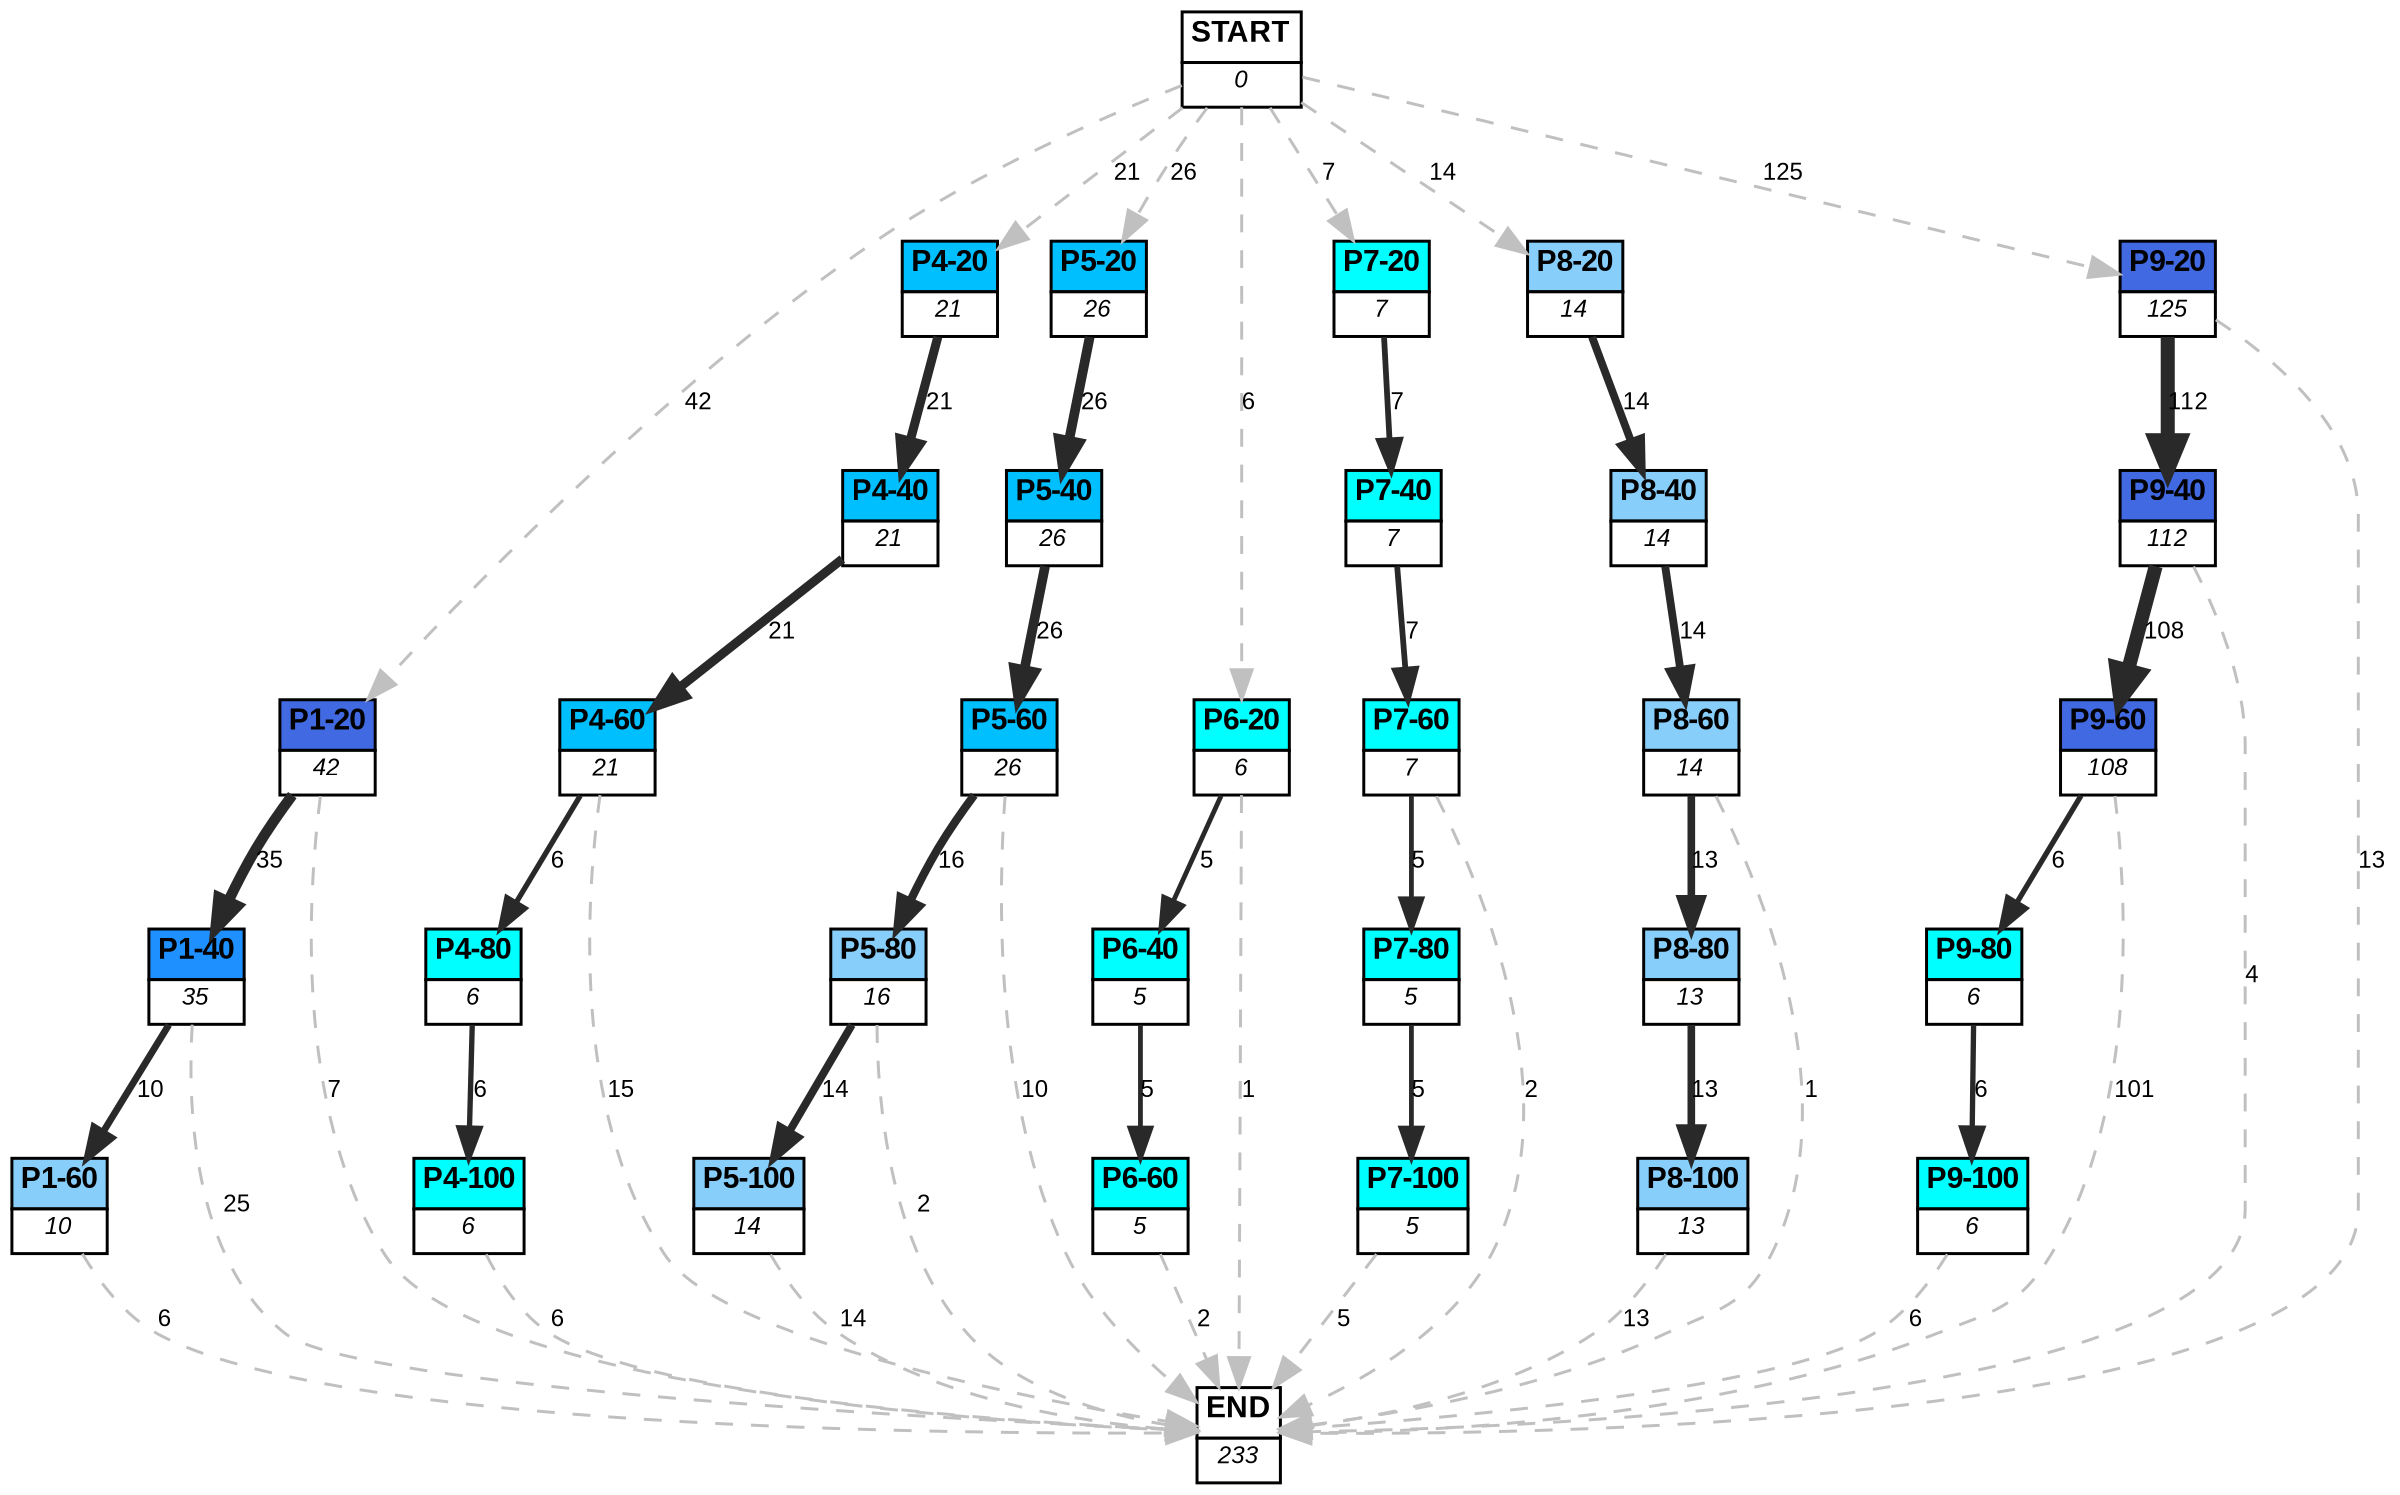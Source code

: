 digraph graphname {
	dpi = 150
	size="16,11!";
	margin = 0;
"P1-20" [shape=plain, label=<<table border="0" cellborder="1" cellspacing="0"><tr><td bgcolor="royalblue"><FONT face="Arial" POINT-SIZE="10"><b>P1-20</b></FONT></td></tr><tr><td bgcolor="white"><FONT face="Arial" POINT-SIZE="8"><i>42</i></FONT></td></tr></table>>]
"P1-40" [shape=plain, label=<<table border="0" cellborder="1" cellspacing="0"><tr><td bgcolor="dodgerblue"><FONT face="Arial" POINT-SIZE="10"><b>P1-40</b></FONT></td></tr><tr><td bgcolor="white"><FONT face="Arial" POINT-SIZE="8"><i>35</i></FONT></td></tr></table>>]
"P1-60" [shape=plain, label=<<table border="0" cellborder="1" cellspacing="0"><tr><td bgcolor="lightskyblue"><FONT face="Arial" POINT-SIZE="10"><b>P1-60</b></FONT></td></tr><tr><td bgcolor="white"><FONT face="Arial" POINT-SIZE="8"><i>10</i></FONT></td></tr></table>>]
"P4-20" [shape=plain, label=<<table border="0" cellborder="1" cellspacing="0"><tr><td bgcolor="deepskyblue"><FONT face="Arial" POINT-SIZE="10"><b>P4-20</b></FONT></td></tr><tr><td bgcolor="white"><FONT face="Arial" POINT-SIZE="8"><i>21</i></FONT></td></tr></table>>]
"P4-40" [shape=plain, label=<<table border="0" cellborder="1" cellspacing="0"><tr><td bgcolor="deepskyblue"><FONT face="Arial" POINT-SIZE="10"><b>P4-40</b></FONT></td></tr><tr><td bgcolor="white"><FONT face="Arial" POINT-SIZE="8"><i>21</i></FONT></td></tr></table>>]
"P4-60" [shape=plain, label=<<table border="0" cellborder="1" cellspacing="0"><tr><td bgcolor="deepskyblue"><FONT face="Arial" POINT-SIZE="10"><b>P4-60</b></FONT></td></tr><tr><td bgcolor="white"><FONT face="Arial" POINT-SIZE="8"><i>21</i></FONT></td></tr></table>>]
"P5-20" [shape=plain, label=<<table border="0" cellborder="1" cellspacing="0"><tr><td bgcolor="deepskyblue"><FONT face="Arial" POINT-SIZE="10"><b>P5-20</b></FONT></td></tr><tr><td bgcolor="white"><FONT face="Arial" POINT-SIZE="8"><i>26</i></FONT></td></tr></table>>]
"P5-40" [shape=plain, label=<<table border="0" cellborder="1" cellspacing="0"><tr><td bgcolor="deepskyblue"><FONT face="Arial" POINT-SIZE="10"><b>P5-40</b></FONT></td></tr><tr><td bgcolor="white"><FONT face="Arial" POINT-SIZE="8"><i>26</i></FONT></td></tr></table>>]
"P5-60" [shape=plain, label=<<table border="0" cellborder="1" cellspacing="0"><tr><td bgcolor="deepskyblue"><FONT face="Arial" POINT-SIZE="10"><b>P5-60</b></FONT></td></tr><tr><td bgcolor="white"><FONT face="Arial" POINT-SIZE="8"><i>26</i></FONT></td></tr></table>>]
"P6-20" [shape=plain, label=<<table border="0" cellborder="1" cellspacing="0"><tr><td bgcolor="aqua"><FONT face="Arial" POINT-SIZE="10"><b>P6-20</b></FONT></td></tr><tr><td bgcolor="white"><FONT face="Arial" POINT-SIZE="8"><i>6</i></FONT></td></tr></table>>]
"P7-20" [shape=plain, label=<<table border="0" cellborder="1" cellspacing="0"><tr><td bgcolor="aqua"><FONT face="Arial" POINT-SIZE="10"><b>P7-20</b></FONT></td></tr><tr><td bgcolor="white"><FONT face="Arial" POINT-SIZE="8"><i>7</i></FONT></td></tr></table>>]
"P7-40" [shape=plain, label=<<table border="0" cellborder="1" cellspacing="0"><tr><td bgcolor="aqua"><FONT face="Arial" POINT-SIZE="10"><b>P7-40</b></FONT></td></tr><tr><td bgcolor="white"><FONT face="Arial" POINT-SIZE="8"><i>7</i></FONT></td></tr></table>>]
"P7-60" [shape=plain, label=<<table border="0" cellborder="1" cellspacing="0"><tr><td bgcolor="aqua"><FONT face="Arial" POINT-SIZE="10"><b>P7-60</b></FONT></td></tr><tr><td bgcolor="white"><FONT face="Arial" POINT-SIZE="8"><i>7</i></FONT></td></tr></table>>]
"P8-20" [shape=plain, label=<<table border="0" cellborder="1" cellspacing="0"><tr><td bgcolor="lightskyblue"><FONT face="Arial" POINT-SIZE="10"><b>P8-20</b></FONT></td></tr><tr><td bgcolor="white"><FONT face="Arial" POINT-SIZE="8"><i>14</i></FONT></td></tr></table>>]
"P8-40" [shape=plain, label=<<table border="0" cellborder="1" cellspacing="0"><tr><td bgcolor="lightskyblue"><FONT face="Arial" POINT-SIZE="10"><b>P8-40</b></FONT></td></tr><tr><td bgcolor="white"><FONT face="Arial" POINT-SIZE="8"><i>14</i></FONT></td></tr></table>>]
"P8-60" [shape=plain, label=<<table border="0" cellborder="1" cellspacing="0"><tr><td bgcolor="lightskyblue"><FONT face="Arial" POINT-SIZE="10"><b>P8-60</b></FONT></td></tr><tr><td bgcolor="white"><FONT face="Arial" POINT-SIZE="8"><i>14</i></FONT></td></tr></table>>]
"P9-20" [shape=plain, label=<<table border="0" cellborder="1" cellspacing="0"><tr><td bgcolor="royalblue"><FONT face="Arial" POINT-SIZE="10"><b>P9-20</b></FONT></td></tr><tr><td bgcolor="white"><FONT face="Arial" POINT-SIZE="8"><i>125</i></FONT></td></tr></table>>]
"P9-40" [shape=plain, label=<<table border="0" cellborder="1" cellspacing="0"><tr><td bgcolor="royalblue"><FONT face="Arial" POINT-SIZE="10"><b>P9-40</b></FONT></td></tr><tr><td bgcolor="white"><FONT face="Arial" POINT-SIZE="8"><i>112</i></FONT></td></tr></table>>]
"P9-60" [shape=plain, label=<<table border="0" cellborder="1" cellspacing="0"><tr><td bgcolor="royalblue"><FONT face="Arial" POINT-SIZE="10"><b>P9-60</b></FONT></td></tr><tr><td bgcolor="white"><FONT face="Arial" POINT-SIZE="8"><i>108</i></FONT></td></tr></table>>]
"P6-40" [shape=plain, label=<<table border="0" cellborder="1" cellspacing="0"><tr><td bgcolor="aqua"><FONT face="Arial" POINT-SIZE="10"><b>P6-40</b></FONT></td></tr><tr><td bgcolor="white"><FONT face="Arial" POINT-SIZE="8"><i>5</i></FONT></td></tr></table>>]
"P6-60" [shape=plain, label=<<table border="0" cellborder="1" cellspacing="0"><tr><td bgcolor="aqua"><FONT face="Arial" POINT-SIZE="10"><b>P6-60</b></FONT></td></tr><tr><td bgcolor="white"><FONT face="Arial" POINT-SIZE="8"><i>5</i></FONT></td></tr></table>>]
"P5-80" [shape=plain, label=<<table border="0" cellborder="1" cellspacing="0"><tr><td bgcolor="lightskyblue"><FONT face="Arial" POINT-SIZE="10"><b>P5-80</b></FONT></td></tr><tr><td bgcolor="white"><FONT face="Arial" POINT-SIZE="8"><i>16</i></FONT></td></tr></table>>]
"P5-100" [shape=plain, label=<<table border="0" cellborder="1" cellspacing="0"><tr><td bgcolor="lightskyblue"><FONT face="Arial" POINT-SIZE="10"><b>P5-100</b></FONT></td></tr><tr><td bgcolor="white"><FONT face="Arial" POINT-SIZE="8"><i>14</i></FONT></td></tr></table>>]
"P8-80" [shape=plain, label=<<table border="0" cellborder="1" cellspacing="0"><tr><td bgcolor="lightskyblue"><FONT face="Arial" POINT-SIZE="10"><b>P8-80</b></FONT></td></tr><tr><td bgcolor="white"><FONT face="Arial" POINT-SIZE="8"><i>13</i></FONT></td></tr></table>>]
"P8-100" [shape=plain, label=<<table border="0" cellborder="1" cellspacing="0"><tr><td bgcolor="lightskyblue"><FONT face="Arial" POINT-SIZE="10"><b>P8-100</b></FONT></td></tr><tr><td bgcolor="white"><FONT face="Arial" POINT-SIZE="8"><i>13</i></FONT></td></tr></table>>]
"P7-80" [shape=plain, label=<<table border="0" cellborder="1" cellspacing="0"><tr><td bgcolor="aqua"><FONT face="Arial" POINT-SIZE="10"><b>P7-80</b></FONT></td></tr><tr><td bgcolor="white"><FONT face="Arial" POINT-SIZE="8"><i>5</i></FONT></td></tr></table>>]
"P7-100" [shape=plain, label=<<table border="0" cellborder="1" cellspacing="0"><tr><td bgcolor="aqua"><FONT face="Arial" POINT-SIZE="10"><b>P7-100</b></FONT></td></tr><tr><td bgcolor="white"><FONT face="Arial" POINT-SIZE="8"><i>5</i></FONT></td></tr></table>>]
"P4-80" [shape=plain, label=<<table border="0" cellborder="1" cellspacing="0"><tr><td bgcolor="aqua"><FONT face="Arial" POINT-SIZE="10"><b>P4-80</b></FONT></td></tr><tr><td bgcolor="white"><FONT face="Arial" POINT-SIZE="8"><i>6</i></FONT></td></tr></table>>]
"P4-100" [shape=plain, label=<<table border="0" cellborder="1" cellspacing="0"><tr><td bgcolor="aqua"><FONT face="Arial" POINT-SIZE="10"><b>P4-100</b></FONT></td></tr><tr><td bgcolor="white"><FONT face="Arial" POINT-SIZE="8"><i>6</i></FONT></td></tr></table>>]
"P9-80" [shape=plain, label=<<table border="0" cellborder="1" cellspacing="0"><tr><td bgcolor="aqua"><FONT face="Arial" POINT-SIZE="10"><b>P9-80</b></FONT></td></tr><tr><td bgcolor="white"><FONT face="Arial" POINT-SIZE="8"><i>6</i></FONT></td></tr></table>>]
"P9-100" [shape=plain, label=<<table border="0" cellborder="1" cellspacing="0"><tr><td bgcolor="aqua"><FONT face="Arial" POINT-SIZE="10"><b>P9-100</b></FONT></td></tr><tr><td bgcolor="white"><FONT face="Arial" POINT-SIZE="8"><i>6</i></FONT></td></tr></table>>]
"START" [shape=plain, label=<<table border="0" cellborder="1" cellspacing="0"><tr><td bgcolor="white"><FONT face="Arial" POINT-SIZE="10"><b>START</b></FONT></td></tr><tr><td bgcolor="white"><FONT face="Arial" POINT-SIZE="8"><i>0</i></FONT></td></tr></table>>]
"END" [shape=plain, label=<<table border="0" cellborder="1" cellspacing="0"><tr><td bgcolor="white"><FONT face="Arial" POINT-SIZE="10"><b>END</b></FONT></td></tr><tr><td bgcolor="white"><FONT face="Arial" POINT-SIZE="8"><i>233</i></FONT></td></tr></table>>]
"P1-20" -> "P1-40" [ color=grey16 penwidth = "3.5553480614894135"label ="35" labelfloat=false fontname="Arial" fontsize=8]
"P1-20" -> "END" [ style = dashed color=grey label ="7" labelfloat=false fontname="Arial" fontsize=8]
"P1-40" -> "P1-60" [ color=grey16 penwidth = "2.302585092994046"label ="10" labelfloat=false fontname="Arial" fontsize=8]
"P1-40" -> "END" [ style = dashed color=grey label ="25" labelfloat=false fontname="Arial" fontsize=8]
"P1-60" -> "END" [ style = dashed color=grey label ="6" labelfloat=false fontname="Arial" fontsize=8]
"P4-20" -> "P4-40" [ color=grey16 penwidth = "3.044522437723423"label ="21" labelfloat=false fontname="Arial" fontsize=8]
"P4-40" -> "P4-60" [ color=grey16 penwidth = "3.044522437723423"label ="21" labelfloat=false fontname="Arial" fontsize=8]
"P4-60" -> "P4-80" [ color=grey16 penwidth = "1.791759469228055"label ="6" labelfloat=false fontname="Arial" fontsize=8]
"P4-60" -> "END" [ style = dashed color=grey label ="15" labelfloat=false fontname="Arial" fontsize=8]
"P5-20" -> "P5-40" [ color=grey16 penwidth = "3.258096538021482"label ="26" labelfloat=false fontname="Arial" fontsize=8]
"P5-40" -> "P5-60" [ color=grey16 penwidth = "3.258096538021482"label ="26" labelfloat=false fontname="Arial" fontsize=8]
"P5-60" -> "P5-80" [ color=grey16 penwidth = "2.772588722239781"label ="16" labelfloat=false fontname="Arial" fontsize=8]
"P5-60" -> "END" [ style = dashed color=grey label ="10" labelfloat=false fontname="Arial" fontsize=8]
"P6-20" -> "P6-40" [ color=grey16 penwidth = "1.6094379124341003"label ="5" labelfloat=false fontname="Arial" fontsize=8]
"P6-20" -> "END" [ style = dashed color=grey label ="1" labelfloat=false fontname="Arial" fontsize=8]
"P7-20" -> "P7-40" [ color=grey16 penwidth = "1.9459101490553132"label ="7" labelfloat=false fontname="Arial" fontsize=8]
"P7-40" -> "P7-60" [ color=grey16 penwidth = "1.9459101490553132"label ="7" labelfloat=false fontname="Arial" fontsize=8]
"P7-60" -> "P7-80" [ color=grey16 penwidth = "1.6094379124341003"label ="5" labelfloat=false fontname="Arial" fontsize=8]
"P7-60" -> "END" [ style = dashed color=grey label ="2" labelfloat=false fontname="Arial" fontsize=8]
"P8-20" -> "P8-40" [ color=grey16 penwidth = "2.6390573296152584"label ="14" labelfloat=false fontname="Arial" fontsize=8]
"P8-40" -> "P8-60" [ color=grey16 penwidth = "2.6390573296152584"label ="14" labelfloat=false fontname="Arial" fontsize=8]
"P8-60" -> "P8-80" [ color=grey16 penwidth = "2.5649493574615367"label ="13" labelfloat=false fontname="Arial" fontsize=8]
"P8-60" -> "END" [ style = dashed color=grey label ="1" labelfloat=false fontname="Arial" fontsize=8]
"P9-20" -> "P9-40" [ color=grey16 penwidth = "4.718498871295094"label ="112" labelfloat=false fontname="Arial" fontsize=8]
"P9-20" -> "END" [ style = dashed color=grey label ="13" labelfloat=false fontname="Arial" fontsize=8]
"P9-40" -> "P9-60" [ color=grey16 penwidth = "4.68213122712422"label ="108" labelfloat=false fontname="Arial" fontsize=8]
"P9-40" -> "END" [ style = dashed color=grey label ="4" labelfloat=false fontname="Arial" fontsize=8]
"P9-60" -> "P9-80" [ color=grey16 penwidth = "1.791759469228055"label ="6" labelfloat=false fontname="Arial" fontsize=8]
"P9-60" -> "END" [ style = dashed color=grey label ="101" labelfloat=false fontname="Arial" fontsize=8]
"P6-40" -> "P6-60" [ color=grey16 penwidth = "1.6094379124341003"label ="5" labelfloat=false fontname="Arial" fontsize=8]
"P6-60" -> "END" [ style = dashed color=grey label ="2" labelfloat=false fontname="Arial" fontsize=8]
"P5-80" -> "P5-100" [ color=grey16 penwidth = "2.6390573296152584"label ="14" labelfloat=false fontname="Arial" fontsize=8]
"P5-80" -> "END" [ style = dashed color=grey label ="2" labelfloat=false fontname="Arial" fontsize=8]
"P5-100" -> "END" [ style = dashed color=grey label ="14" labelfloat=false fontname="Arial" fontsize=8]
"P8-80" -> "P8-100" [ color=grey16 penwidth = "2.5649493574615367"label ="13" labelfloat=false fontname="Arial" fontsize=8]
"P8-100" -> "END" [ style = dashed color=grey label ="13" labelfloat=false fontname="Arial" fontsize=8]
"P7-80" -> "P7-100" [ color=grey16 penwidth = "1.6094379124341003"label ="5" labelfloat=false fontname="Arial" fontsize=8]
"P7-100" -> "END" [ style = dashed color=grey label ="5" labelfloat=false fontname="Arial" fontsize=8]
"P4-80" -> "P4-100" [ color=grey16 penwidth = "1.791759469228055"label ="6" labelfloat=false fontname="Arial" fontsize=8]
"P4-100" -> "END" [ style = dashed color=grey label ="6" labelfloat=false fontname="Arial" fontsize=8]
"P9-80" -> "P9-100" [ color=grey16 penwidth = "1.791759469228055"label ="6" labelfloat=false fontname="Arial" fontsize=8]
"P9-100" -> "END" [ style = dashed color=grey label ="6" labelfloat=false fontname="Arial" fontsize=8]
"START" -> "P1-20" [ style = dashed color=grey label ="42" labelfloat=false fontname="Arial" fontsize=8]
"START" -> "P4-20" [ style = dashed color=grey label ="21" labelfloat=false fontname="Arial" fontsize=8]
"START" -> "P5-20" [ style = dashed color=grey label ="26" labelfloat=false fontname="Arial" fontsize=8]
"START" -> "P6-20" [ style = dashed color=grey label ="6" labelfloat=false fontname="Arial" fontsize=8]
"START" -> "P7-20" [ style = dashed color=grey label ="7" labelfloat=false fontname="Arial" fontsize=8]
"START" -> "P8-20" [ style = dashed color=grey label ="14" labelfloat=false fontname="Arial" fontsize=8]
"START" -> "P9-20" [ style = dashed color=grey label ="125" labelfloat=false fontname="Arial" fontsize=8]
}